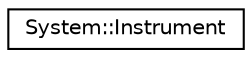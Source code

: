digraph G
{
  edge [fontname="Helvetica",fontsize="10",labelfontname="Helvetica",labelfontsize="10"];
  node [fontname="Helvetica",fontsize="10",shape=record];
  rankdir="LR";
  Node1 [label="System::Instrument",height=0.2,width=0.4,color="black", fillcolor="white", style="filled",URL="$class_system_1_1_instrument.html"];
}
